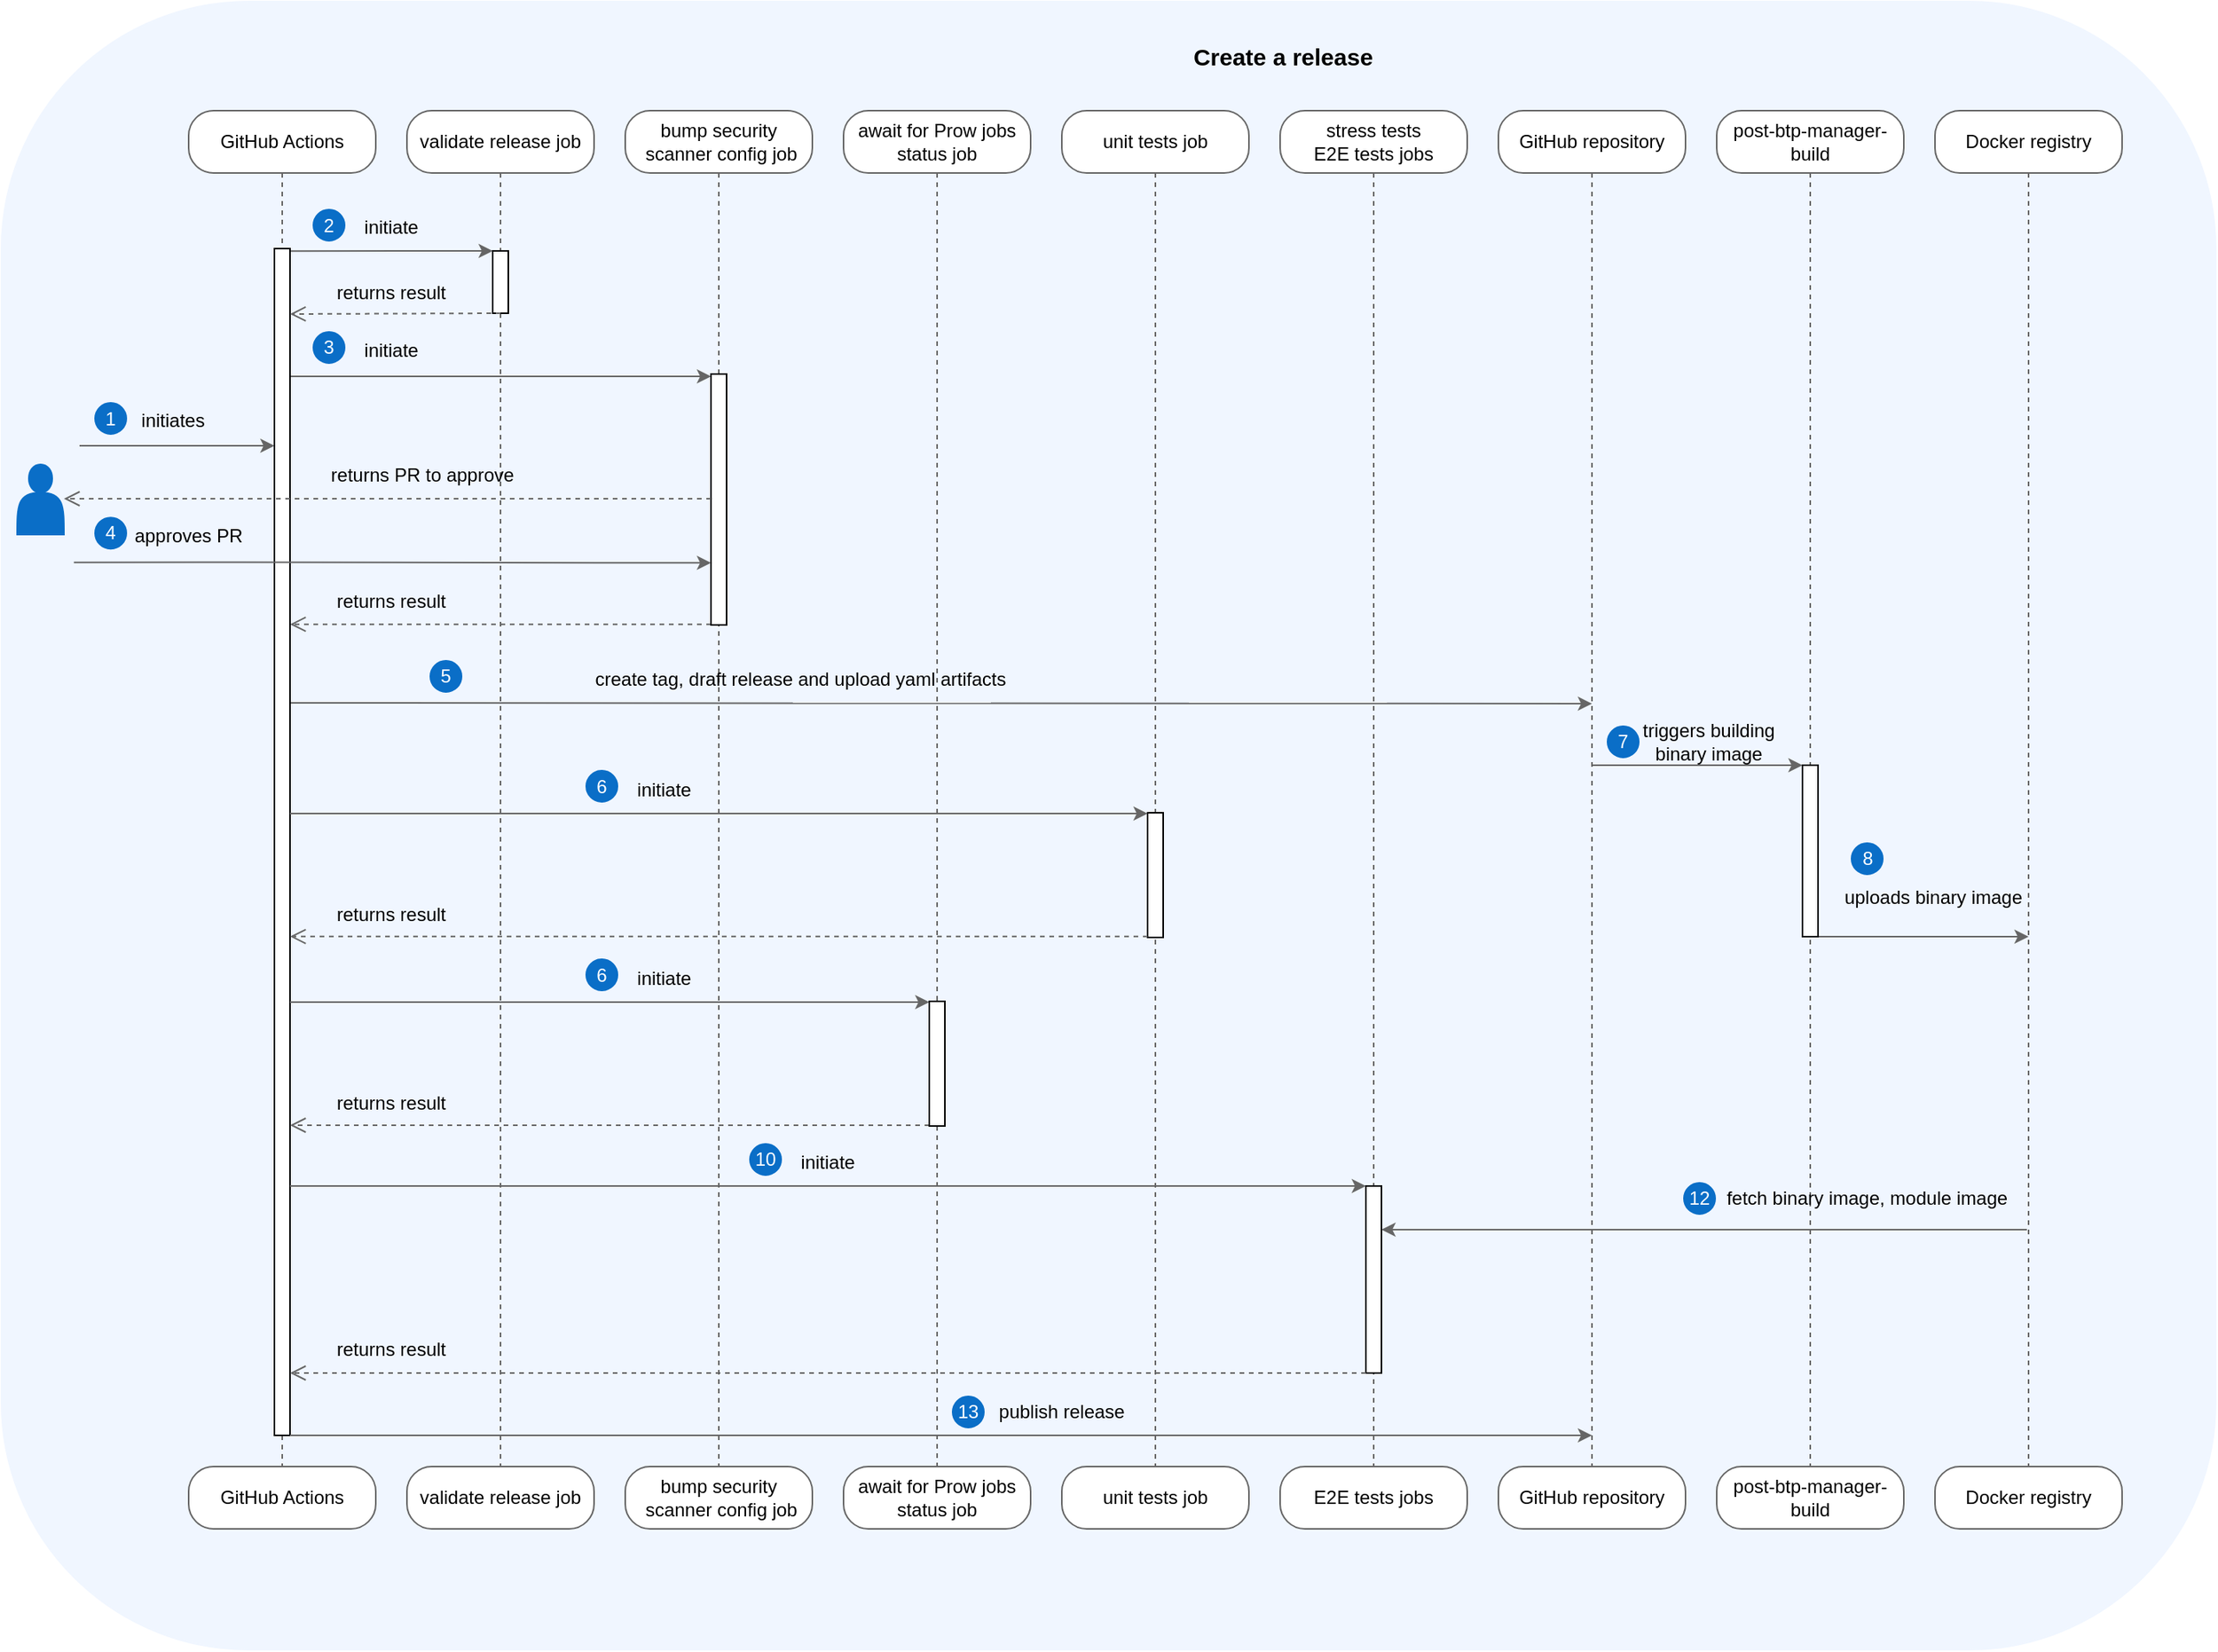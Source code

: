 <mxfile version="22.1.18" type="device">
  <diagram name="Page-1" id="CJYWuD-pApp3X6JHcklv">
    <mxGraphModel dx="1482" dy="855" grid="1" gridSize="10" guides="1" tooltips="1" connect="1" arrows="1" fold="1" page="1" pageScale="1" pageWidth="827" pageHeight="1169" background="#ffffff" math="0" shadow="0">
      <root>
        <mxCell id="0" />
        <mxCell id="1" parent="0" />
        <mxCell id="fWN6U2PsKUXUR3X5_iIi-8" value="" style="rounded=1;whiteSpace=wrap;html=1;fillColor=#f0f6ff;strokeColor=#f0f6ff;verticalAlign=bottom;" parent="1" vertex="1">
          <mxGeometry x="70" y="80" width="1420" height="1057.5" as="geometry" />
        </mxCell>
        <mxCell id="fWN6U2PsKUXUR3X5_iIi-105" value="" style="edgeStyle=orthogonalEdgeStyle;html=1;verticalAlign=bottom;endArrow=none;endSize=8;strokeColor=#666666;rounded=1;endFill=0;dashed=1;entryX=0.5;entryY=0;entryDx=0;entryDy=0;" parent="1" source="fWN6U2PsKUXUR3X5_iIi-15" target="fWN6U2PsKUXUR3X5_iIi-17" edge="1">
          <mxGeometry relative="1" as="geometry">
            <mxPoint x="810" y="900.571" as="targetPoint" />
            <mxPoint x="810" y="190" as="sourcePoint" />
          </mxGeometry>
        </mxCell>
        <mxCell id="fWN6U2PsKUXUR3X5_iIi-5" value="" style="shape=actor;whiteSpace=wrap;html=1;fillColor=#0a6ec7;strokeColor=#0a6ec7;" parent="1" vertex="1">
          <mxGeometry x="80" y="377" width="30" height="45" as="geometry" />
        </mxCell>
        <mxCell id="fWN6U2PsKUXUR3X5_iIi-9" value="GitHub Actions" style="rounded=1;whiteSpace=wrap;html=1;arcSize=40;fontColor=#000000;fillColor=#FFFFFF;strokeColor=#666666;" parent="1" vertex="1">
          <mxGeometry x="190" y="150" width="120" height="40" as="geometry" />
        </mxCell>
        <mxCell id="fWN6U2PsKUXUR3X5_iIi-13" value="GitHub Actions" style="rounded=1;whiteSpace=wrap;html=1;arcSize=40;fontColor=#000000;fillColor=#FFFFFF;strokeColor=#666666;" parent="1" vertex="1">
          <mxGeometry x="190" y="1020" width="120" height="40" as="geometry" />
        </mxCell>
        <mxCell id="fWN6U2PsKUXUR3X5_iIi-15" value="unit tests job" style="rounded=1;whiteSpace=wrap;html=1;arcSize=40;fontColor=#000000;fillColor=#FFFFFF;strokeColor=#666666;" parent="1" vertex="1">
          <mxGeometry x="750" y="150" width="120" height="40" as="geometry" />
        </mxCell>
        <mxCell id="fWN6U2PsKUXUR3X5_iIi-17" value="unit tests job" style="rounded=1;whiteSpace=wrap;html=1;arcSize=40;fontColor=#000000;fillColor=#FFFFFF;strokeColor=#666666;" parent="1" vertex="1">
          <mxGeometry x="750" y="1020" width="120" height="40" as="geometry" />
        </mxCell>
        <mxCell id="fWN6U2PsKUXUR3X5_iIi-18" value="stress tests&lt;br&gt;E2E tests jobs" style="rounded=1;whiteSpace=wrap;html=1;arcSize=40;fontColor=#000000;fillColor=#FFFFFF;strokeColor=#666666;" parent="1" vertex="1">
          <mxGeometry x="890" y="150" width="120" height="40" as="geometry" />
        </mxCell>
        <mxCell id="fWN6U2PsKUXUR3X5_iIi-20" value="E2E tests jobs" style="rounded=1;whiteSpace=wrap;html=1;arcSize=40;fontColor=#000000;fillColor=#FFFFFF;strokeColor=#666666;" parent="1" vertex="1">
          <mxGeometry x="890" y="1020" width="120" height="40" as="geometry" />
        </mxCell>
        <mxCell id="fWN6U2PsKUXUR3X5_iIi-21" value="GitHub repository" style="rounded=1;whiteSpace=wrap;html=1;arcSize=40;fontColor=#000000;fillColor=#FFFFFF;strokeColor=#666666;" parent="1" vertex="1">
          <mxGeometry x="1030" y="150" width="120" height="40" as="geometry" />
        </mxCell>
        <mxCell id="fWN6U2PsKUXUR3X5_iIi-22" value="" style="edgeStyle=orthogonalEdgeStyle;html=1;verticalAlign=bottom;endArrow=none;endSize=8;strokeColor=#666666;rounded=1;entryX=0.5;entryY=0;entryDx=0;entryDy=0;endFill=0;dashed=1;" parent="1" source="fWN6U2PsKUXUR3X5_iIi-21" target="fWN6U2PsKUXUR3X5_iIi-23" edge="1">
          <mxGeometry relative="1" as="geometry">
            <mxPoint x="1090" y="250" as="targetPoint" />
          </mxGeometry>
        </mxCell>
        <mxCell id="fWN6U2PsKUXUR3X5_iIi-23" value="GitHub repository" style="rounded=1;whiteSpace=wrap;html=1;arcSize=40;fontColor=#000000;fillColor=#FFFFFF;strokeColor=#666666;" parent="1" vertex="1">
          <mxGeometry x="1030" y="1020" width="120" height="40" as="geometry" />
        </mxCell>
        <mxCell id="fWN6U2PsKUXUR3X5_iIi-24" value="post-btp-manager-build" style="rounded=1;whiteSpace=wrap;html=1;arcSize=40;fontColor=#000000;fillColor=#FFFFFF;strokeColor=#666666;" parent="1" vertex="1">
          <mxGeometry x="1170" y="150" width="120" height="40" as="geometry" />
        </mxCell>
        <mxCell id="fWN6U2PsKUXUR3X5_iIi-25" value="" style="edgeStyle=orthogonalEdgeStyle;html=1;verticalAlign=bottom;endArrow=none;endSize=8;strokeColor=#666666;rounded=1;entryX=0.5;entryY=0;entryDx=0;entryDy=0;endFill=0;dashed=1;" parent="1" source="fWN6U2PsKUXUR3X5_iIi-24" target="fWN6U2PsKUXUR3X5_iIi-26" edge="1">
          <mxGeometry relative="1" as="geometry">
            <mxPoint x="1230" y="250" as="targetPoint" />
          </mxGeometry>
        </mxCell>
        <mxCell id="fWN6U2PsKUXUR3X5_iIi-26" value="post-btp-manager-build" style="rounded=1;whiteSpace=wrap;html=1;arcSize=40;fontColor=#000000;fillColor=#FFFFFF;strokeColor=#666666;" parent="1" vertex="1">
          <mxGeometry x="1170" y="1020" width="120" height="40" as="geometry" />
        </mxCell>
        <mxCell id="fWN6U2PsKUXUR3X5_iIi-30" value="Docker registry" style="rounded=1;whiteSpace=wrap;html=1;arcSize=40;fontColor=#000000;fillColor=#FFFFFF;strokeColor=#666666;" parent="1" vertex="1">
          <mxGeometry x="1310" y="150" width="120" height="40" as="geometry" />
        </mxCell>
        <mxCell id="fWN6U2PsKUXUR3X5_iIi-32" value="Docker registry" style="rounded=1;whiteSpace=wrap;html=1;arcSize=40;fontColor=#000000;fillColor=#FFFFFF;strokeColor=#666666;" parent="1" vertex="1">
          <mxGeometry x="1310" y="1020" width="120" height="40" as="geometry" />
        </mxCell>
        <mxCell id="fWN6U2PsKUXUR3X5_iIi-58" value="" style="edgeStyle=elbowEdgeStyle;rounded=1;orthogonalLoop=1;jettySize=auto;html=1;elbow=vertical;strokeColor=#666666;" parent="1" target="JRshGmQCwWdGFa1VaoXA-8" edge="1">
          <mxGeometry relative="1" as="geometry">
            <mxPoint x="255" y="240.07" as="sourcePoint" />
            <mxPoint x="290" y="240.07" as="targetPoint" />
          </mxGeometry>
        </mxCell>
        <mxCell id="fWN6U2PsKUXUR3X5_iIi-95" value="" style="edgeStyle=elbowEdgeStyle;rounded=1;orthogonalLoop=1;jettySize=auto;html=1;elbow=vertical;strokeColor=#666666;" parent="1" edge="1">
          <mxGeometry relative="1" as="geometry">
            <mxPoint x="245" y="530" as="sourcePoint" />
            <mxPoint x="1090" y="531" as="targetPoint" />
          </mxGeometry>
        </mxCell>
        <mxCell id="fWN6U2PsKUXUR3X5_iIi-39" value="" style="edgeStyle=orthogonalEdgeStyle;rounded=1;orthogonalLoop=1;jettySize=auto;html=1;strokeColor=#666666;" parent="1" target="fWN6U2PsKUXUR3X5_iIi-36" edge="1">
          <mxGeometry relative="1" as="geometry">
            <Array as="points">
              <mxPoint x="210" y="365" />
              <mxPoint x="210" y="365" />
            </Array>
            <mxPoint x="120" y="365" as="sourcePoint" />
          </mxGeometry>
        </mxCell>
        <mxCell id="fWN6U2PsKUXUR3X5_iIi-51" value="Create a release" style="text;html=1;strokeColor=none;fillColor=none;align=center;verticalAlign=middle;whiteSpace=wrap;rounded=0;fontSize=15;fontStyle=1" parent="1" vertex="1">
          <mxGeometry x="827" y="100" width="130" height="30" as="geometry" />
        </mxCell>
        <mxCell id="fWN6U2PsKUXUR3X5_iIi-70" value="" style="edgeStyle=elbowEdgeStyle;rounded=1;orthogonalLoop=1;jettySize=auto;html=1;elbow=vertical;strokeColor=#666666;" parent="1" edge="1">
          <mxGeometry relative="1" as="geometry">
            <mxPoint x="1227.5" y="680" as="sourcePoint" />
            <mxPoint x="1370" y="680" as="targetPoint" />
          </mxGeometry>
        </mxCell>
        <mxCell id="fWN6U2PsKUXUR3X5_iIi-62" value="" style="html=1;points=[];perimeter=orthogonalPerimeter;outlineConnect=0;targetShapes=umlLifeline;portConstraint=eastwest;newEdgeStyle={&quot;edgeStyle&quot;:&quot;elbowEdgeStyle&quot;,&quot;elbow&quot;:&quot;vertical&quot;,&quot;curved&quot;:0,&quot;rounded&quot;:0};" parent="1" vertex="1">
          <mxGeometry x="1225" y="570" width="10" height="110" as="geometry" />
        </mxCell>
        <mxCell id="fWN6U2PsKUXUR3X5_iIi-66" value="" style="edgeStyle=elbowEdgeStyle;rounded=1;orthogonalLoop=1;jettySize=auto;html=1;elbow=vertical;verticalAlign=bottom;strokeColor=#666666;" parent="1" target="fWN6U2PsKUXUR3X5_iIi-62" edge="1">
          <mxGeometry relative="1" as="geometry">
            <mxPoint x="1090" y="570" as="sourcePoint" />
            <Array as="points">
              <mxPoint x="1160" y="570" />
            </Array>
          </mxGeometry>
        </mxCell>
        <mxCell id="fWN6U2PsKUXUR3X5_iIi-68" value="triggers building binary image" style="text;html=1;strokeColor=none;fillColor=none;align=center;verticalAlign=middle;whiteSpace=wrap;rounded=0;" parent="1" vertex="1">
          <mxGeometry x="1110" y="540" width="110" height="30" as="geometry" />
        </mxCell>
        <mxCell id="fWN6U2PsKUXUR3X5_iIi-110" value="" style="edgeStyle=elbowEdgeStyle;rounded=1;orthogonalLoop=1;jettySize=auto;html=1;elbow=vertical;strokeColor=#666666;exitX=0.936;exitY=1.167;exitDx=0;exitDy=0;exitPerimeter=0;" parent="1" source="fWN6U2PsKUXUR3X5_iIi-112" target="fWN6U2PsKUXUR3X5_iIi-98" edge="1">
          <mxGeometry relative="1" as="geometry">
            <mxPoint x="1510" y="863" as="sourcePoint" />
            <mxPoint x="994" y="862.5" as="targetPoint" />
          </mxGeometry>
        </mxCell>
        <mxCell id="93VO_P9OMc8iU-WbTYkY-9" value="" style="edgeStyle=elbowEdgeStyle;rounded=1;orthogonalLoop=1;jettySize=auto;html=1;elbow=vertical;strokeColor=#666666;" parent="1" target="JRshGmQCwWdGFa1VaoXA-21" edge="1">
          <mxGeometry relative="1" as="geometry">
            <mxPoint x="255" y="320.5" as="sourcePoint" />
            <mxPoint x="525" y="320.574" as="targetPoint" />
          </mxGeometry>
        </mxCell>
        <mxCell id="fWN6U2PsKUXUR3X5_iIi-108" value="" style="html=1;verticalAlign=bottom;endArrow=open;endSize=8;edgeStyle=elbowEdgeStyle;elbow=vertical;rounded=1;dashed=1;strokeColor=#666666;" parent="1" source="JRshGmQCwWdGFa1VaoXA-21" target="fWN6U2PsKUXUR3X5_iIi-36" edge="1">
          <mxGeometry relative="1" as="geometry">
            <mxPoint x="257.5" y="479.57" as="targetPoint" />
            <mxPoint x="522.5" y="479.57" as="sourcePoint" />
            <Array as="points">
              <mxPoint x="342.5" y="479.57" />
              <mxPoint x="445.5" y="479.57" />
            </Array>
          </mxGeometry>
        </mxCell>
        <mxCell id="fWN6U2PsKUXUR3X5_iIi-111" value="" style="edgeStyle=orthogonalEdgeStyle;html=1;verticalAlign=bottom;endArrow=none;endSize=8;strokeColor=#666666;rounded=1;entryDx=0;entryDy=0;endFill=0;dashed=1;entryX=0.5;entryY=0;exitX=0.5;exitY=1;exitDx=0;exitDy=0;" parent="1" source="fWN6U2PsKUXUR3X5_iIi-30" target="fWN6U2PsKUXUR3X5_iIi-32" edge="1">
          <mxGeometry relative="1" as="geometry">
            <mxPoint x="1510" y="806.5" as="targetPoint" />
            <mxPoint x="1510" y="756.5" as="sourcePoint" />
            <Array as="points">
              <mxPoint x="1370" y="190" />
              <mxPoint x="1370" y="1020" />
            </Array>
          </mxGeometry>
        </mxCell>
        <mxCell id="fWN6U2PsKUXUR3X5_iIi-112" value="fetch binary image, module image" style="text;html=1;strokeColor=none;fillColor=none;align=center;verticalAlign=middle;whiteSpace=wrap;rounded=0;" parent="1" vertex="1">
          <mxGeometry x="1149" y="833" width="235" height="30" as="geometry" />
        </mxCell>
        <mxCell id="fWN6U2PsKUXUR3X5_iIi-75" value="uploads binary image" style="text;html=1;strokeColor=none;fillColor=none;align=center;verticalAlign=middle;whiteSpace=wrap;rounded=0;" parent="1" vertex="1">
          <mxGeometry x="1234" y="640" width="150" height="30" as="geometry" />
        </mxCell>
        <mxCell id="93VO_P9OMc8iU-WbTYkY-5" value="&lt;font color=&quot;#ffffff&quot;&gt;12&lt;/font&gt;" style="ellipse;whiteSpace=wrap;html=1;aspect=fixed;fillColor=#0a6ec7;strokeColor=#0a6ec7;" parent="1" vertex="1">
          <mxGeometry x="1149" y="838" width="20" height="20" as="geometry" />
        </mxCell>
        <mxCell id="93VO_P9OMc8iU-WbTYkY-10" value="initiate" style="text;html=1;strokeColor=none;fillColor=none;align=center;verticalAlign=middle;whiteSpace=wrap;rounded=0;" parent="1" vertex="1">
          <mxGeometry x="290" y="289" width="60" height="30" as="geometry" />
        </mxCell>
        <mxCell id="93VO_P9OMc8iU-WbTYkY-12" value="&lt;font color=&quot;#ffffff&quot;&gt;3&lt;/font&gt;" style="ellipse;whiteSpace=wrap;html=1;aspect=fixed;fillColor=#0a6ec7;strokeColor=#0a6ec7;" parent="1" vertex="1">
          <mxGeometry x="270" y="292" width="20" height="20" as="geometry" />
        </mxCell>
        <mxCell id="93VO_P9OMc8iU-WbTYkY-14" value="&lt;font color=&quot;#ffffff&quot;&gt;7&lt;/font&gt;" style="ellipse;whiteSpace=wrap;html=1;aspect=fixed;fillColor=#0a6ec7;strokeColor=#0a6ec7;" parent="1" vertex="1">
          <mxGeometry x="1100" y="545" width="20" height="20" as="geometry" />
        </mxCell>
        <mxCell id="93VO_P9OMc8iU-WbTYkY-15" value="&lt;font color=&quot;#ffffff&quot;&gt;8&lt;/font&gt;" style="ellipse;whiteSpace=wrap;html=1;aspect=fixed;fillColor=#0a6ec7;strokeColor=#0a6ec7;" parent="1" vertex="1">
          <mxGeometry x="1256.5" y="620" width="20" height="20" as="geometry" />
        </mxCell>
        <mxCell id="JRshGmQCwWdGFa1VaoXA-4" value="validate release job" style="rounded=1;whiteSpace=wrap;html=1;arcSize=40;fontColor=#000000;fillColor=#FFFFFF;strokeColor=#666666;" parent="1" vertex="1">
          <mxGeometry x="330" y="150" width="120" height="40" as="geometry" />
        </mxCell>
        <mxCell id="JRshGmQCwWdGFa1VaoXA-5" value="bump&amp;nbsp;security&lt;br&gt;&amp;nbsp;scanner config job" style="rounded=1;whiteSpace=wrap;html=1;arcSize=40;fontColor=#000000;fillColor=#FFFFFF;strokeColor=#666666;" parent="1" vertex="1">
          <mxGeometry x="470" y="150" width="120" height="40" as="geometry" />
        </mxCell>
        <mxCell id="JRshGmQCwWdGFa1VaoXA-6" value="await for Prow jobs status job" style="rounded=1;whiteSpace=wrap;html=1;arcSize=40;fontColor=#000000;fillColor=#FFFFFF;strokeColor=#666666;" parent="1" vertex="1">
          <mxGeometry x="610" y="150" width="120" height="40" as="geometry" />
        </mxCell>
        <mxCell id="JRshGmQCwWdGFa1VaoXA-9" value="" style="edgeStyle=orthogonalEdgeStyle;html=1;verticalAlign=bottom;endArrow=none;endSize=8;strokeColor=#666666;rounded=1;endFill=0;dashed=1;entryX=0.5;entryY=0;entryDx=0;entryDy=0;" parent="1" source="JRshGmQCwWdGFa1VaoXA-4" target="JRshGmQCwWdGFa1VaoXA-69" edge="1">
          <mxGeometry relative="1" as="geometry">
            <mxPoint x="390" y="1040" as="targetPoint" />
            <mxPoint x="389.58" y="190" as="sourcePoint" />
            <Array as="points" />
          </mxGeometry>
        </mxCell>
        <mxCell id="JRshGmQCwWdGFa1VaoXA-8" value="" style="html=1;points=[];perimeter=orthogonalPerimeter;outlineConnect=0;targetShapes=umlLifeline;portConstraint=eastwest;newEdgeStyle={&quot;edgeStyle&quot;:&quot;elbowEdgeStyle&quot;,&quot;elbow&quot;:&quot;vertical&quot;,&quot;curved&quot;:0,&quot;rounded&quot;:0};" parent="1" vertex="1">
          <mxGeometry x="385" y="240" width="10" height="40" as="geometry" />
        </mxCell>
        <mxCell id="JRshGmQCwWdGFa1VaoXA-11" value="" style="edgeStyle=orthogonalEdgeStyle;html=1;verticalAlign=bottom;endArrow=none;endSize=8;strokeColor=#666666;rounded=1;entryX=0.5;entryY=0;entryDx=0;entryDy=0;endFill=0;dashed=1;" parent="1" source="fWN6U2PsKUXUR3X5_iIi-9" target="fWN6U2PsKUXUR3X5_iIi-13" edge="1">
          <mxGeometry relative="1" as="geometry">
            <mxPoint x="250" y="550" as="targetPoint" />
            <mxPoint x="250" y="190" as="sourcePoint" />
          </mxGeometry>
        </mxCell>
        <mxCell id="fWN6U2PsKUXUR3X5_iIi-36" value="" style="html=1;points=[];perimeter=orthogonalPerimeter;outlineConnect=0;targetShapes=umlLifeline;portConstraint=eastwest;newEdgeStyle={&quot;edgeStyle&quot;:&quot;elbowEdgeStyle&quot;,&quot;elbow&quot;:&quot;vertical&quot;,&quot;curved&quot;:0,&quot;rounded&quot;:0};" parent="1" vertex="1">
          <mxGeometry x="245" y="238.5" width="10" height="761.5" as="geometry" />
        </mxCell>
        <mxCell id="JRshGmQCwWdGFa1VaoXA-13" value="initiate" style="text;html=1;strokeColor=none;fillColor=none;align=center;verticalAlign=middle;whiteSpace=wrap;rounded=0;" parent="1" vertex="1">
          <mxGeometry x="290" y="210" width="60" height="30" as="geometry" />
        </mxCell>
        <mxCell id="JRshGmQCwWdGFa1VaoXA-14" value="&lt;font color=&quot;#ffffff&quot;&gt;2&lt;/font&gt;" style="ellipse;whiteSpace=wrap;html=1;aspect=fixed;fillColor=#0a6ec7;strokeColor=#0a6ec7;" parent="1" vertex="1">
          <mxGeometry x="270" y="213.5" width="20" height="20" as="geometry" />
        </mxCell>
        <mxCell id="JRshGmQCwWdGFa1VaoXA-15" value="" style="html=1;verticalAlign=bottom;endArrow=open;endSize=8;edgeStyle=elbowEdgeStyle;elbow=vertical;rounded=1;dashed=1;strokeColor=#666666;" parent="1" source="JRshGmQCwWdGFa1VaoXA-8" edge="1">
          <mxGeometry relative="1" as="geometry">
            <mxPoint x="255" y="280.5" as="targetPoint" />
            <Array as="points">
              <mxPoint x="308" y="280.5" />
            </Array>
            <mxPoint x="495" y="281" as="sourcePoint" />
          </mxGeometry>
        </mxCell>
        <mxCell id="JRshGmQCwWdGFa1VaoXA-16" value="returns result" style="text;html=1;strokeColor=none;fillColor=none;align=center;verticalAlign=middle;whiteSpace=wrap;rounded=0;" parent="1" vertex="1">
          <mxGeometry x="280" y="251.5" width="80" height="30" as="geometry" />
        </mxCell>
        <mxCell id="JRshGmQCwWdGFa1VaoXA-17" value="" style="edgeStyle=orthogonalEdgeStyle;html=1;verticalAlign=bottom;endArrow=none;endSize=8;strokeColor=#666666;rounded=1;endFill=0;dashed=1;entryX=0.5;entryY=0;entryDx=0;entryDy=0;" parent="1" source="JRshGmQCwWdGFa1VaoXA-5" target="JRshGmQCwWdGFa1VaoXA-68" edge="1">
          <mxGeometry relative="1" as="geometry">
            <mxPoint x="530" y="1040" as="targetPoint" />
            <mxPoint x="529.53" y="190" as="sourcePoint" />
          </mxGeometry>
        </mxCell>
        <mxCell id="JRshGmQCwWdGFa1VaoXA-21" value="" style="html=1;points=[];perimeter=orthogonalPerimeter;outlineConnect=0;targetShapes=umlLifeline;portConstraint=eastwest;newEdgeStyle={&quot;edgeStyle&quot;:&quot;elbowEdgeStyle&quot;,&quot;elbow&quot;:&quot;vertical&quot;,&quot;curved&quot;:0,&quot;rounded&quot;:0};" parent="1" vertex="1">
          <mxGeometry x="525" y="319" width="10" height="161" as="geometry" />
        </mxCell>
        <mxCell id="JRshGmQCwWdGFa1VaoXA-25" value="" style="html=1;verticalAlign=bottom;endArrow=open;endSize=8;edgeStyle=elbowEdgeStyle;elbow=vertical;rounded=1;dashed=1;strokeColor=#666666;" parent="1" target="fWN6U2PsKUXUR3X5_iIi-5" edge="1">
          <mxGeometry relative="1" as="geometry">
            <mxPoint x="120" y="400" as="targetPoint" />
            <Array as="points">
              <mxPoint x="110" y="399" />
            </Array>
            <mxPoint x="525" y="399" as="sourcePoint" />
          </mxGeometry>
        </mxCell>
        <mxCell id="JRshGmQCwWdGFa1VaoXA-26" value="returns PR to approve" style="text;html=1;strokeColor=none;fillColor=none;align=center;verticalAlign=middle;whiteSpace=wrap;rounded=0;" parent="1" vertex="1">
          <mxGeometry x="280" y="369" width="120" height="30" as="geometry" />
        </mxCell>
        <mxCell id="JRshGmQCwWdGFa1VaoXA-28" value="" style="edgeStyle=orthogonalEdgeStyle;rounded=1;orthogonalLoop=1;jettySize=auto;html=1;strokeColor=#666666;exitX=1.023;exitY=0.913;exitDx=0;exitDy=0;exitPerimeter=0;" parent="1" edge="1">
          <mxGeometry relative="1" as="geometry">
            <Array as="points">
              <mxPoint x="215" y="440.17" />
            </Array>
            <mxPoint x="116.38" y="439.84" as="sourcePoint" />
            <mxPoint x="525" y="440.17" as="targetPoint" />
          </mxGeometry>
        </mxCell>
        <mxCell id="JRshGmQCwWdGFa1VaoXA-32" value="initiates" style="text;html=1;strokeColor=none;fillColor=none;align=center;verticalAlign=middle;whiteSpace=wrap;rounded=0;" parent="1" vertex="1">
          <mxGeometry x="150" y="334" width="60" height="30" as="geometry" />
        </mxCell>
        <mxCell id="JRshGmQCwWdGFa1VaoXA-33" value="&lt;font color=&quot;#ffffff&quot;&gt;1&lt;/font&gt;" style="ellipse;whiteSpace=wrap;html=1;aspect=fixed;fillColor=#0a6ec7;strokeColor=#0a6ec7;" parent="1" vertex="1">
          <mxGeometry x="130" y="337.5" width="20" height="20" as="geometry" />
        </mxCell>
        <mxCell id="JRshGmQCwWdGFa1VaoXA-34" value="approves PR" style="text;html=1;strokeColor=none;fillColor=none;align=center;verticalAlign=middle;whiteSpace=wrap;rounded=0;" parent="1" vertex="1">
          <mxGeometry x="150" y="407.57" width="80" height="30" as="geometry" />
        </mxCell>
        <mxCell id="JRshGmQCwWdGFa1VaoXA-35" value="&lt;font color=&quot;#ffffff&quot;&gt;4&lt;/font&gt;" style="ellipse;whiteSpace=wrap;html=1;aspect=fixed;fillColor=#0a6ec7;strokeColor=#0a6ec7;" parent="1" vertex="1">
          <mxGeometry x="130" y="411.07" width="20" height="20" as="geometry" />
        </mxCell>
        <mxCell id="JRshGmQCwWdGFa1VaoXA-36" value="returns result" style="text;html=1;strokeColor=none;fillColor=none;align=center;verticalAlign=middle;whiteSpace=wrap;rounded=0;" parent="1" vertex="1">
          <mxGeometry x="280" y="450" width="80" height="30" as="geometry" />
        </mxCell>
        <mxCell id="JRshGmQCwWdGFa1VaoXA-37" value="create tag, draft release and upload yaml artifacts" style="text;html=1;strokeColor=none;fillColor=none;align=center;verticalAlign=middle;whiteSpace=wrap;rounded=0;" parent="1" vertex="1">
          <mxGeometry x="365" y="500" width="435" height="30" as="geometry" />
        </mxCell>
        <mxCell id="JRshGmQCwWdGFa1VaoXA-38" value="&lt;font color=&quot;#ffffff&quot;&gt;5&lt;/font&gt;" style="ellipse;whiteSpace=wrap;html=1;aspect=fixed;fillColor=#0a6ec7;strokeColor=#0a6ec7;" parent="1" vertex="1">
          <mxGeometry x="345" y="503" width="20" height="20" as="geometry" />
        </mxCell>
        <mxCell id="JRshGmQCwWdGFa1VaoXA-40" value="" style="edgeStyle=orthogonalEdgeStyle;html=1;verticalAlign=bottom;endArrow=none;endSize=8;strokeColor=#666666;rounded=1;endFill=0;dashed=1;exitX=0.5;exitY=1;exitDx=0;exitDy=0;entryX=0.5;entryY=0;entryDx=0;entryDy=0;" parent="1" source="JRshGmQCwWdGFa1VaoXA-49" target="JRshGmQCwWdGFa1VaoXA-67" edge="1">
          <mxGeometry relative="1" as="geometry">
            <mxPoint x="670" y="1040" as="targetPoint" />
            <mxPoint x="669.58" y="202.57" as="sourcePoint" />
          </mxGeometry>
        </mxCell>
        <mxCell id="fWN6U2PsKUXUR3X5_iIi-54" value="" style="html=1;points=[];perimeter=orthogonalPerimeter;outlineConnect=0;targetShapes=umlLifeline;portConstraint=eastwest;newEdgeStyle={&quot;edgeStyle&quot;:&quot;elbowEdgeStyle&quot;,&quot;elbow&quot;:&quot;vertical&quot;,&quot;curved&quot;:0,&quot;rounded&quot;:0};" parent="1" vertex="1">
          <mxGeometry x="805" y="600.5" width="10" height="80" as="geometry" />
        </mxCell>
        <mxCell id="JRshGmQCwWdGFa1VaoXA-44" value="" style="edgeStyle=elbowEdgeStyle;rounded=1;orthogonalLoop=1;jettySize=auto;html=1;elbow=vertical;strokeColor=#666666;" parent="1" target="fWN6U2PsKUXUR3X5_iIi-54" edge="1">
          <mxGeometry relative="1" as="geometry">
            <mxPoint x="255" y="601" as="sourcePoint" />
            <mxPoint x="525" y="600.5" as="targetPoint" />
          </mxGeometry>
        </mxCell>
        <mxCell id="JRshGmQCwWdGFa1VaoXA-45" value="initiate" style="text;html=1;strokeColor=none;fillColor=none;align=center;verticalAlign=middle;whiteSpace=wrap;rounded=0;" parent="1" vertex="1">
          <mxGeometry x="465" y="570.5" width="60" height="30" as="geometry" />
        </mxCell>
        <mxCell id="JRshGmQCwWdGFa1VaoXA-46" value="&lt;font color=&quot;#ffffff&quot;&gt;6&lt;/font&gt;" style="ellipse;whiteSpace=wrap;html=1;aspect=fixed;fillColor=#0a6ec7;strokeColor=#0a6ec7;" parent="1" vertex="1">
          <mxGeometry x="445" y="573.5" width="20" height="20" as="geometry" />
        </mxCell>
        <mxCell id="JRshGmQCwWdGFa1VaoXA-47" value="" style="html=1;verticalAlign=bottom;endArrow=open;endSize=8;edgeStyle=elbowEdgeStyle;elbow=vertical;rounded=1;dashed=1;strokeColor=#666666;" parent="1" source="fWN6U2PsKUXUR3X5_iIi-54" target="fWN6U2PsKUXUR3X5_iIi-36" edge="1">
          <mxGeometry relative="1" as="geometry">
            <mxPoint x="480" y="680.36" as="targetPoint" />
            <mxPoint x="800" y="680" as="sourcePoint" />
            <Array as="points">
              <mxPoint x="567.5" y="679.93" />
              <mxPoint x="670.5" y="679.93" />
            </Array>
          </mxGeometry>
        </mxCell>
        <mxCell id="JRshGmQCwWdGFa1VaoXA-48" value="returns result" style="text;html=1;strokeColor=none;fillColor=none;align=center;verticalAlign=middle;whiteSpace=wrap;rounded=0;" parent="1" vertex="1">
          <mxGeometry x="280" y="650.5" width="80" height="30" as="geometry" />
        </mxCell>
        <mxCell id="JRshGmQCwWdGFa1VaoXA-50" value="" style="edgeStyle=elbowEdgeStyle;rounded=1;orthogonalLoop=1;jettySize=auto;html=1;elbow=vertical;strokeColor=#666666;" parent="1" source="fWN6U2PsKUXUR3X5_iIi-36" target="JRshGmQCwWdGFa1VaoXA-49" edge="1">
          <mxGeometry relative="1" as="geometry">
            <mxPoint x="300" y="722" as="sourcePoint" />
            <mxPoint x="360" y="721.5" as="targetPoint" />
            <Array as="points">
              <mxPoint x="350" y="722" />
            </Array>
          </mxGeometry>
        </mxCell>
        <mxCell id="JRshGmQCwWdGFa1VaoXA-51" value="" style="html=1;verticalAlign=bottom;endArrow=open;endSize=8;edgeStyle=elbowEdgeStyle;elbow=vertical;rounded=1;dashed=1;strokeColor=#666666;" parent="1" source="JRshGmQCwWdGFa1VaoXA-49" target="fWN6U2PsKUXUR3X5_iIi-36" edge="1">
          <mxGeometry relative="1" as="geometry">
            <mxPoint x="340" y="800" as="targetPoint" />
            <mxPoint x="635" y="801" as="sourcePoint" />
            <Array as="points">
              <mxPoint x="410" y="801" />
              <mxPoint x="505.5" y="800.93" />
            </Array>
          </mxGeometry>
        </mxCell>
        <mxCell id="JRshGmQCwWdGFa1VaoXA-52" value="" style="edgeStyle=orthogonalEdgeStyle;html=1;verticalAlign=bottom;endArrow=none;endSize=8;strokeColor=#666666;rounded=1;endFill=0;dashed=1;exitX=0.5;exitY=1;exitDx=0;exitDy=0;" parent="1" source="JRshGmQCwWdGFa1VaoXA-6" target="JRshGmQCwWdGFa1VaoXA-49" edge="1">
          <mxGeometry relative="1" as="geometry">
            <mxPoint x="670" y="880" as="targetPoint" />
            <mxPoint x="670" y="190" as="sourcePoint" />
            <Array as="points">
              <mxPoint x="670" y="610" />
              <mxPoint x="670" y="610" />
            </Array>
          </mxGeometry>
        </mxCell>
        <mxCell id="JRshGmQCwWdGFa1VaoXA-49" value="" style="html=1;points=[];perimeter=orthogonalPerimeter;outlineConnect=0;targetShapes=umlLifeline;portConstraint=eastwest;newEdgeStyle={&quot;edgeStyle&quot;:&quot;elbowEdgeStyle&quot;,&quot;elbow&quot;:&quot;vertical&quot;,&quot;curved&quot;:0,&quot;rounded&quot;:0};" parent="1" vertex="1">
          <mxGeometry x="665" y="721.5" width="10" height="80" as="geometry" />
        </mxCell>
        <mxCell id="JRshGmQCwWdGFa1VaoXA-53" value="initiate" style="text;html=1;strokeColor=none;fillColor=none;align=center;verticalAlign=middle;whiteSpace=wrap;rounded=0;" parent="1" vertex="1">
          <mxGeometry x="465" y="691.5" width="60" height="30" as="geometry" />
        </mxCell>
        <mxCell id="JRshGmQCwWdGFa1VaoXA-54" value="&lt;font color=&quot;#ffffff&quot;&gt;6&lt;/font&gt;" style="ellipse;whiteSpace=wrap;html=1;aspect=fixed;fillColor=#0a6ec7;strokeColor=#0a6ec7;" parent="1" vertex="1">
          <mxGeometry x="445" y="694.5" width="20" height="20" as="geometry" />
        </mxCell>
        <mxCell id="JRshGmQCwWdGFa1VaoXA-55" value="returns result" style="text;html=1;strokeColor=none;fillColor=none;align=center;verticalAlign=middle;whiteSpace=wrap;rounded=0;" parent="1" vertex="1">
          <mxGeometry x="280" y="771.5" width="80" height="30" as="geometry" />
        </mxCell>
        <mxCell id="JRshGmQCwWdGFa1VaoXA-58" value="" style="edgeStyle=orthogonalEdgeStyle;html=1;verticalAlign=bottom;endArrow=none;endSize=8;strokeColor=#666666;rounded=1;entryX=0.5;entryY=0;entryDx=0;entryDy=0;endFill=0;dashed=1;" parent="1" source="fWN6U2PsKUXUR3X5_iIi-18" target="fWN6U2PsKUXUR3X5_iIi-20" edge="1">
          <mxGeometry relative="1" as="geometry">
            <mxPoint x="950" y="1050" as="targetPoint" />
            <mxPoint x="950" y="190" as="sourcePoint" />
          </mxGeometry>
        </mxCell>
        <mxCell id="fWN6U2PsKUXUR3X5_iIi-98" value="" style="html=1;points=[];perimeter=orthogonalPerimeter;outlineConnect=0;targetShapes=umlLifeline;portConstraint=eastwest;newEdgeStyle={&quot;edgeStyle&quot;:&quot;elbowEdgeStyle&quot;,&quot;elbow&quot;:&quot;vertical&quot;,&quot;curved&quot;:0,&quot;rounded&quot;:0};" parent="1" vertex="1">
          <mxGeometry x="945" y="840" width="10" height="120" as="geometry" />
        </mxCell>
        <mxCell id="JRshGmQCwWdGFa1VaoXA-59" value="" style="edgeStyle=elbowEdgeStyle;rounded=1;orthogonalLoop=1;jettySize=auto;html=1;elbow=vertical;strokeColor=#666666;" parent="1" target="fWN6U2PsKUXUR3X5_iIi-98" edge="1">
          <mxGeometry relative="1" as="geometry">
            <mxPoint x="255" y="840" as="sourcePoint" />
            <mxPoint x="930" y="840" as="targetPoint" />
            <Array as="points">
              <mxPoint x="350" y="840" />
            </Array>
          </mxGeometry>
        </mxCell>
        <mxCell id="JRshGmQCwWdGFa1VaoXA-60" value="initiate" style="text;html=1;strokeColor=none;fillColor=none;align=center;verticalAlign=middle;whiteSpace=wrap;rounded=0;" parent="1" vertex="1">
          <mxGeometry x="570" y="810" width="60" height="30" as="geometry" />
        </mxCell>
        <mxCell id="JRshGmQCwWdGFa1VaoXA-61" value="&lt;font color=&quot;#ffffff&quot;&gt;10&lt;/font&gt;" style="ellipse;whiteSpace=wrap;html=1;aspect=fixed;fillColor=#0a6ec7;strokeColor=#0a6ec7;" parent="1" vertex="1">
          <mxGeometry x="550" y="813" width="20" height="20" as="geometry" />
        </mxCell>
        <mxCell id="JRshGmQCwWdGFa1VaoXA-62" value="" style="html=1;verticalAlign=bottom;endArrow=open;endSize=8;edgeStyle=elbowEdgeStyle;elbow=vertical;rounded=1;dashed=1;strokeColor=#666666;" parent="1" source="fWN6U2PsKUXUR3X5_iIi-98" target="fWN6U2PsKUXUR3X5_iIi-36" edge="1">
          <mxGeometry relative="1" as="geometry">
            <mxPoint x="400" y="960" as="targetPoint" />
            <mxPoint x="810" y="960" as="sourcePoint" />
            <Array as="points">
              <mxPoint x="555" y="960" />
              <mxPoint x="650.5" y="959.93" />
            </Array>
          </mxGeometry>
        </mxCell>
        <mxCell id="JRshGmQCwWdGFa1VaoXA-63" value="returns result" style="text;html=1;strokeColor=none;fillColor=none;align=center;verticalAlign=middle;whiteSpace=wrap;rounded=0;" parent="1" vertex="1">
          <mxGeometry x="280" y="930" width="80" height="30" as="geometry" />
        </mxCell>
        <mxCell id="JRshGmQCwWdGFa1VaoXA-64" value="" style="edgeStyle=elbowEdgeStyle;rounded=1;orthogonalLoop=1;jettySize=auto;html=1;elbow=vertical;strokeColor=#666666;" parent="1" source="fWN6U2PsKUXUR3X5_iIi-36" edge="1">
          <mxGeometry relative="1" as="geometry">
            <mxPoint x="265" y="1000" as="sourcePoint" />
            <mxPoint x="1090" y="1000" as="targetPoint" />
            <Array as="points">
              <mxPoint x="360" y="1000" />
            </Array>
          </mxGeometry>
        </mxCell>
        <mxCell id="JRshGmQCwWdGFa1VaoXA-65" value="publish release" style="text;html=1;strokeColor=none;fillColor=none;align=center;verticalAlign=middle;whiteSpace=wrap;rounded=0;" parent="1" vertex="1">
          <mxGeometry x="695" y="970" width="110" height="30" as="geometry" />
        </mxCell>
        <mxCell id="JRshGmQCwWdGFa1VaoXA-66" value="&lt;font color=&quot;#ffffff&quot;&gt;13&lt;/font&gt;" style="ellipse;whiteSpace=wrap;html=1;aspect=fixed;fillColor=#0a6ec7;strokeColor=#0a6ec7;" parent="1" vertex="1">
          <mxGeometry x="680" y="975" width="20" height="20" as="geometry" />
        </mxCell>
        <mxCell id="JRshGmQCwWdGFa1VaoXA-67" value="await for Prow jobs status job" style="rounded=1;whiteSpace=wrap;html=1;arcSize=40;fontColor=#000000;fillColor=#FFFFFF;strokeColor=#666666;" parent="1" vertex="1">
          <mxGeometry x="610" y="1020" width="120" height="40" as="geometry" />
        </mxCell>
        <mxCell id="JRshGmQCwWdGFa1VaoXA-68" value="bump&amp;nbsp;security&lt;br&gt;&amp;nbsp;scanner config job" style="rounded=1;whiteSpace=wrap;html=1;arcSize=40;fontColor=#000000;fillColor=#FFFFFF;strokeColor=#666666;" parent="1" vertex="1">
          <mxGeometry x="470" y="1020" width="120" height="40" as="geometry" />
        </mxCell>
        <mxCell id="JRshGmQCwWdGFa1VaoXA-69" value="validate release job" style="rounded=1;whiteSpace=wrap;html=1;arcSize=40;fontColor=#000000;fillColor=#FFFFFF;strokeColor=#666666;" parent="1" vertex="1">
          <mxGeometry x="330" y="1020" width="120" height="40" as="geometry" />
        </mxCell>
      </root>
    </mxGraphModel>
  </diagram>
</mxfile>
